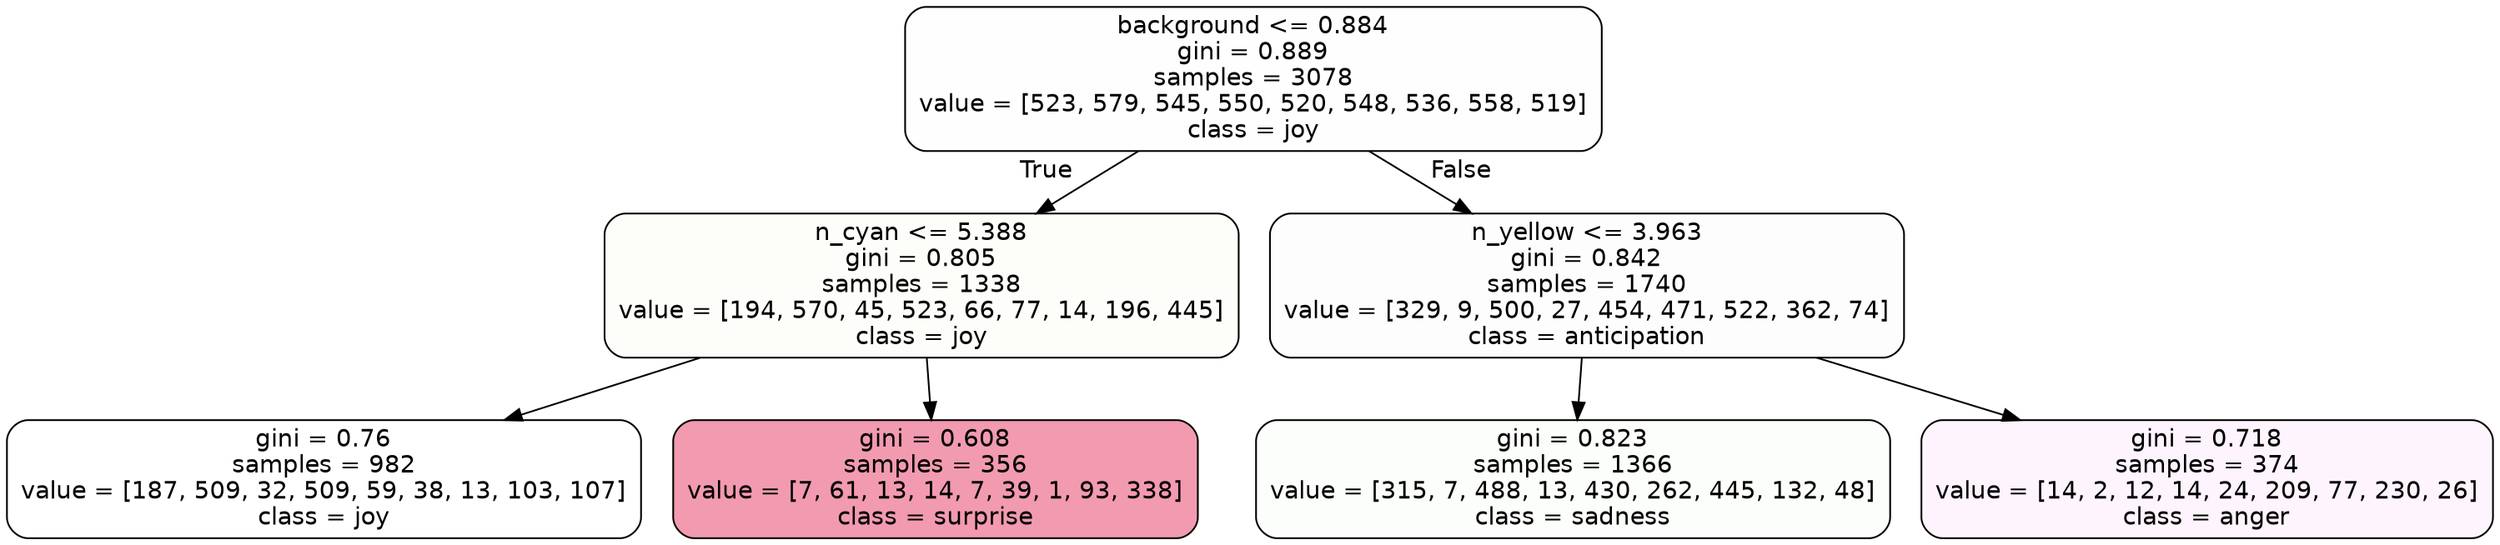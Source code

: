 digraph Tree {
node [shape=box, style="filled, rounded", color="black", fontname=helvetica] ;
edge [fontname=helvetica] ;
0 [label="background <= 0.884\ngini = 0.889\nsamples = 3078\nvalue = [523, 579, 545, 550, 520, 548, 536, 558, 519]\nclass = joy", fillcolor="#d7e53901"] ;
1 [label="n_cyan <= 5.388\ngini = 0.805\nsamples = 1338\nvalue = [194, 570, 45, 523, 66, 77, 14, 196, 445]\nclass = joy", fillcolor="#d7e53907"] ;
0 -> 1 [labeldistance=2.5, labelangle=45, headlabel="True"] ;
2 [label="gini = 0.76\nsamples = 982\nvalue = [187, 509, 32, 509, 59, 38, 13, 103, 107]\nclass = joy", fillcolor="#d7e53900"] ;
1 -> 2 ;
3 [label="gini = 0.608\nsamples = 356\nvalue = [7, 61, 13, 14, 7, 39, 1, 93, 338]\nclass = surprise", fillcolor="#e5396482"] ;
1 -> 3 ;
4 [label="n_yellow <= 3.963\ngini = 0.842\nsamples = 1740\nvalue = [329, 9, 500, 27, 454, 471, 522, 362, 74]\nclass = anticipation", fillcolor="#8139e502"] ;
0 -> 4 [labeldistance=2.5, labelangle=-45, headlabel="False"] ;
5 [label="gini = 0.823\nsamples = 1366\nvalue = [315, 7, 488, 13, 430, 262, 445, 132, 48]\nclass = sadness", fillcolor="#64e53906"] ;
4 -> 5 ;
6 [label="gini = 0.718\nsamples = 374\nvalue = [14, 2, 12, 14, 24, 209, 77, 230, 26]\nclass = anger", fillcolor="#e539d70d"] ;
4 -> 6 ;
}